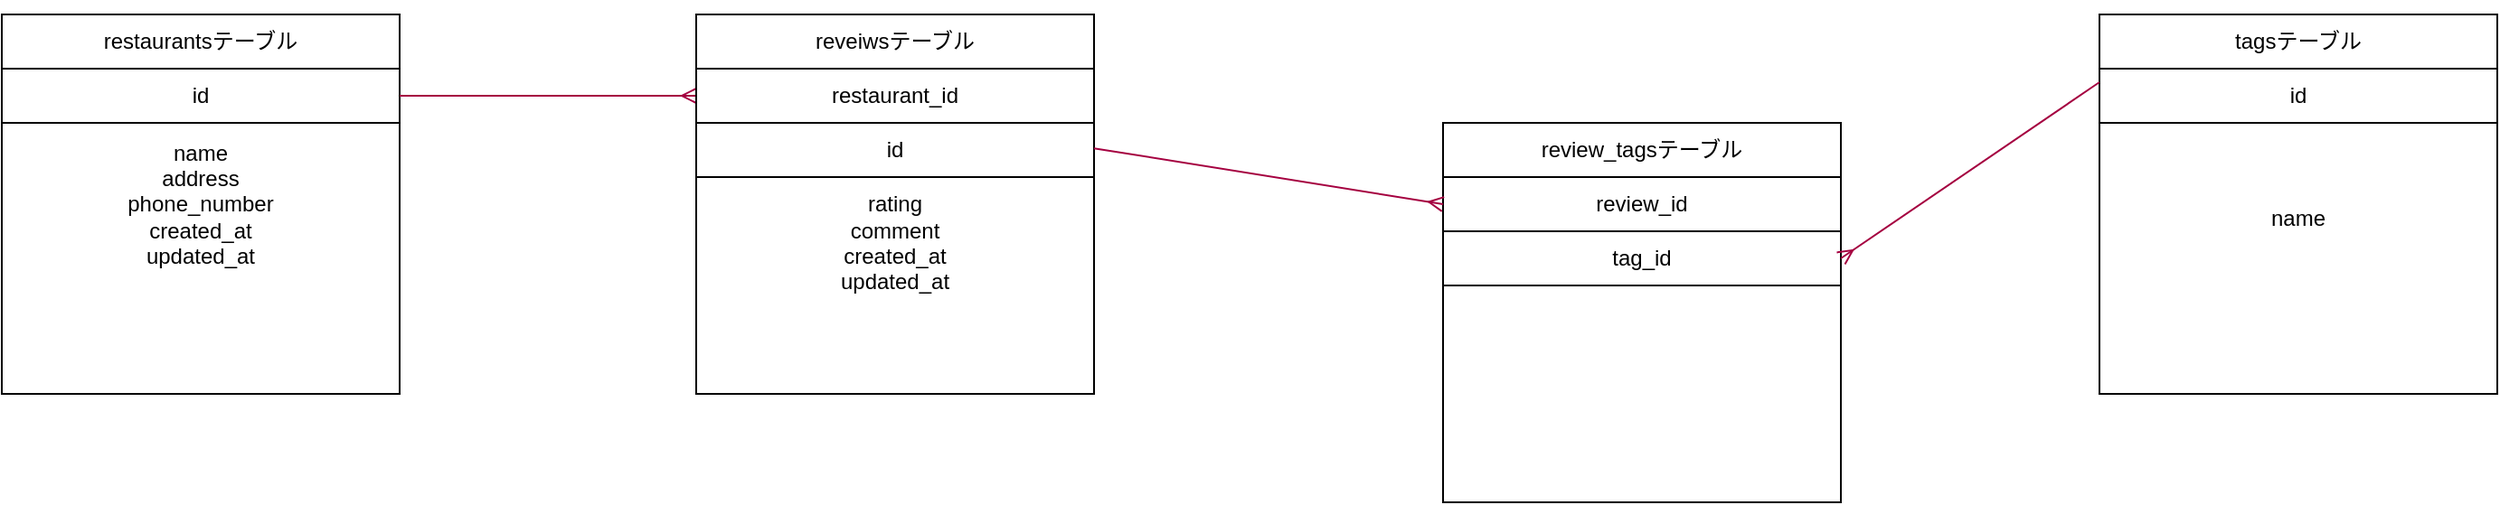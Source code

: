 <mxfile>
    <diagram id="42UDUbA1u2Vu9-djvRqz" name="ページ1">
        <mxGraphModel dx="1400" dy="971" grid="1" gridSize="10" guides="1" tooltips="1" connect="1" arrows="1" fold="1" page="1" pageScale="1" pageWidth="827" pageHeight="1169" math="0" shadow="0">
            <root>
                <mxCell id="0"/>
                <mxCell id="1" parent="0"/>
                <mxCell id="9" value="" style="edgeStyle=none;html=1;" edge="1" parent="1" source="2" target="8">
                    <mxGeometry relative="1" as="geometry"/>
                </mxCell>
                <mxCell id="2" value="name&lt;br&gt;address&lt;br&gt;phone_number&lt;br&gt;created_at&lt;br&gt;updated_at" style="whiteSpace=wrap;html=1;" vertex="1" parent="1">
                    <mxGeometry x="30" y="340" width="220" height="210" as="geometry"/>
                </mxCell>
                <mxCell id="8" value="restaurantsテーブル" style="whiteSpace=wrap;html=1;" vertex="1" parent="1">
                    <mxGeometry x="30" y="340" width="220" height="30" as="geometry"/>
                </mxCell>
                <mxCell id="11" value="&lt;br&gt;&lt;br&gt;&lt;br&gt;rating&lt;br&gt;comment&lt;br&gt;created_at&lt;br&gt;updated_at" style="whiteSpace=wrap;html=1;" vertex="1" parent="1">
                    <mxGeometry x="414" y="340" width="220" height="210" as="geometry"/>
                </mxCell>
                <mxCell id="13" value="reveiwsテーブル" style="whiteSpace=wrap;html=1;" vertex="1" parent="1">
                    <mxGeometry x="414" y="340" width="220" height="30" as="geometry"/>
                </mxCell>
                <mxCell id="14" value="&lt;br&gt;name" style="whiteSpace=wrap;html=1;" vertex="1" parent="1">
                    <mxGeometry x="1190" y="340" width="220" height="210" as="geometry"/>
                </mxCell>
                <mxCell id="15" value="tagsテーブル" style="whiteSpace=wrap;html=1;" vertex="1" parent="1">
                    <mxGeometry x="1190" y="340" width="220" height="30" as="geometry"/>
                </mxCell>
                <mxCell id="17" value="" style="whiteSpace=wrap;html=1;" vertex="1" parent="1">
                    <mxGeometry x="827" y="400" width="220" height="210" as="geometry"/>
                </mxCell>
                <mxCell id="18" value="review_tagsテーブル" style="whiteSpace=wrap;html=1;" vertex="1" parent="1">
                    <mxGeometry x="827" y="400" width="220" height="30" as="geometry"/>
                </mxCell>
                <mxCell id="19" value="id" style="whiteSpace=wrap;html=1;" vertex="1" parent="1">
                    <mxGeometry x="30" y="370" width="220" height="30" as="geometry"/>
                </mxCell>
                <mxCell id="21" style="html=1;entryX=1;entryY=0.5;entryDx=0;entryDy=0;fillColor=#d80073;strokeColor=#A50040;startArrow=ERmany;startFill=0;endArrow=none;endFill=0;" edge="1" parent="1" source="20" target="19">
                    <mxGeometry relative="1" as="geometry"/>
                </mxCell>
                <mxCell id="20" value="restaurant_id" style="whiteSpace=wrap;html=1;" vertex="1" parent="1">
                    <mxGeometry x="414" y="370" width="220" height="30" as="geometry"/>
                </mxCell>
                <mxCell id="22" value="id" style="whiteSpace=wrap;html=1;" vertex="1" parent="1">
                    <mxGeometry x="414" y="400" width="220" height="30" as="geometry"/>
                </mxCell>
                <mxCell id="23" value="id" style="whiteSpace=wrap;html=1;" vertex="1" parent="1">
                    <mxGeometry x="1190" y="370" width="220" height="30" as="geometry"/>
                </mxCell>
                <mxCell id="26" value="tag_id" style="whiteSpace=wrap;html=1;" vertex="1" parent="1">
                    <mxGeometry x="827" y="460" width="220" height="30" as="geometry"/>
                </mxCell>
                <mxCell id="27" value="review_id" style="whiteSpace=wrap;html=1;" vertex="1" parent="1">
                    <mxGeometry x="827" y="430" width="220" height="30" as="geometry"/>
                </mxCell>
                <mxCell id="28" style="html=1;entryX=1;entryY=0.5;entryDx=0;entryDy=0;fillColor=#d80073;strokeColor=#A50040;startArrow=ERmany;startFill=0;endArrow=none;endFill=0;exitX=0;exitY=0.5;exitDx=0;exitDy=0;" edge="1" parent="1" source="27">
                    <mxGeometry relative="1" as="geometry">
                        <mxPoint x="798" y="430" as="sourcePoint"/>
                        <mxPoint x="634" y="414.09" as="targetPoint"/>
                        <Array as="points"/>
                    </mxGeometry>
                </mxCell>
                <mxCell id="29" style="html=1;entryX=0;entryY=0.25;entryDx=0;entryDy=0;fillColor=#d80073;strokeColor=#A50040;startArrow=ERmany;startFill=0;endArrow=none;endFill=0;exitX=1;exitY=0.5;exitDx=0;exitDy=0;" edge="1" parent="1" source="26" target="23">
                    <mxGeometry relative="1" as="geometry">
                        <mxPoint x="1190" y="400.45" as="sourcePoint"/>
                        <mxPoint x="997" y="369.54" as="targetPoint"/>
                        <Array as="points"/>
                    </mxGeometry>
                </mxCell>
            </root>
        </mxGraphModel>
    </diagram>
</mxfile>